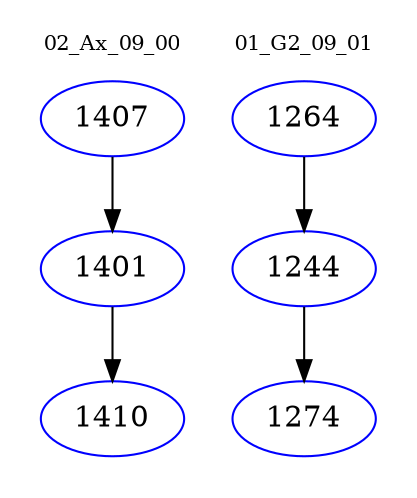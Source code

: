 digraph{
subgraph cluster_0 {
color = white
label = "02_Ax_09_00";
fontsize=10;
T0_1407 [label="1407", color="blue"]
T0_1407 -> T0_1401 [color="black"]
T0_1401 [label="1401", color="blue"]
T0_1401 -> T0_1410 [color="black"]
T0_1410 [label="1410", color="blue"]
}
subgraph cluster_1 {
color = white
label = "01_G2_09_01";
fontsize=10;
T1_1264 [label="1264", color="blue"]
T1_1264 -> T1_1244 [color="black"]
T1_1244 [label="1244", color="blue"]
T1_1244 -> T1_1274 [color="black"]
T1_1274 [label="1274", color="blue"]
}
}

